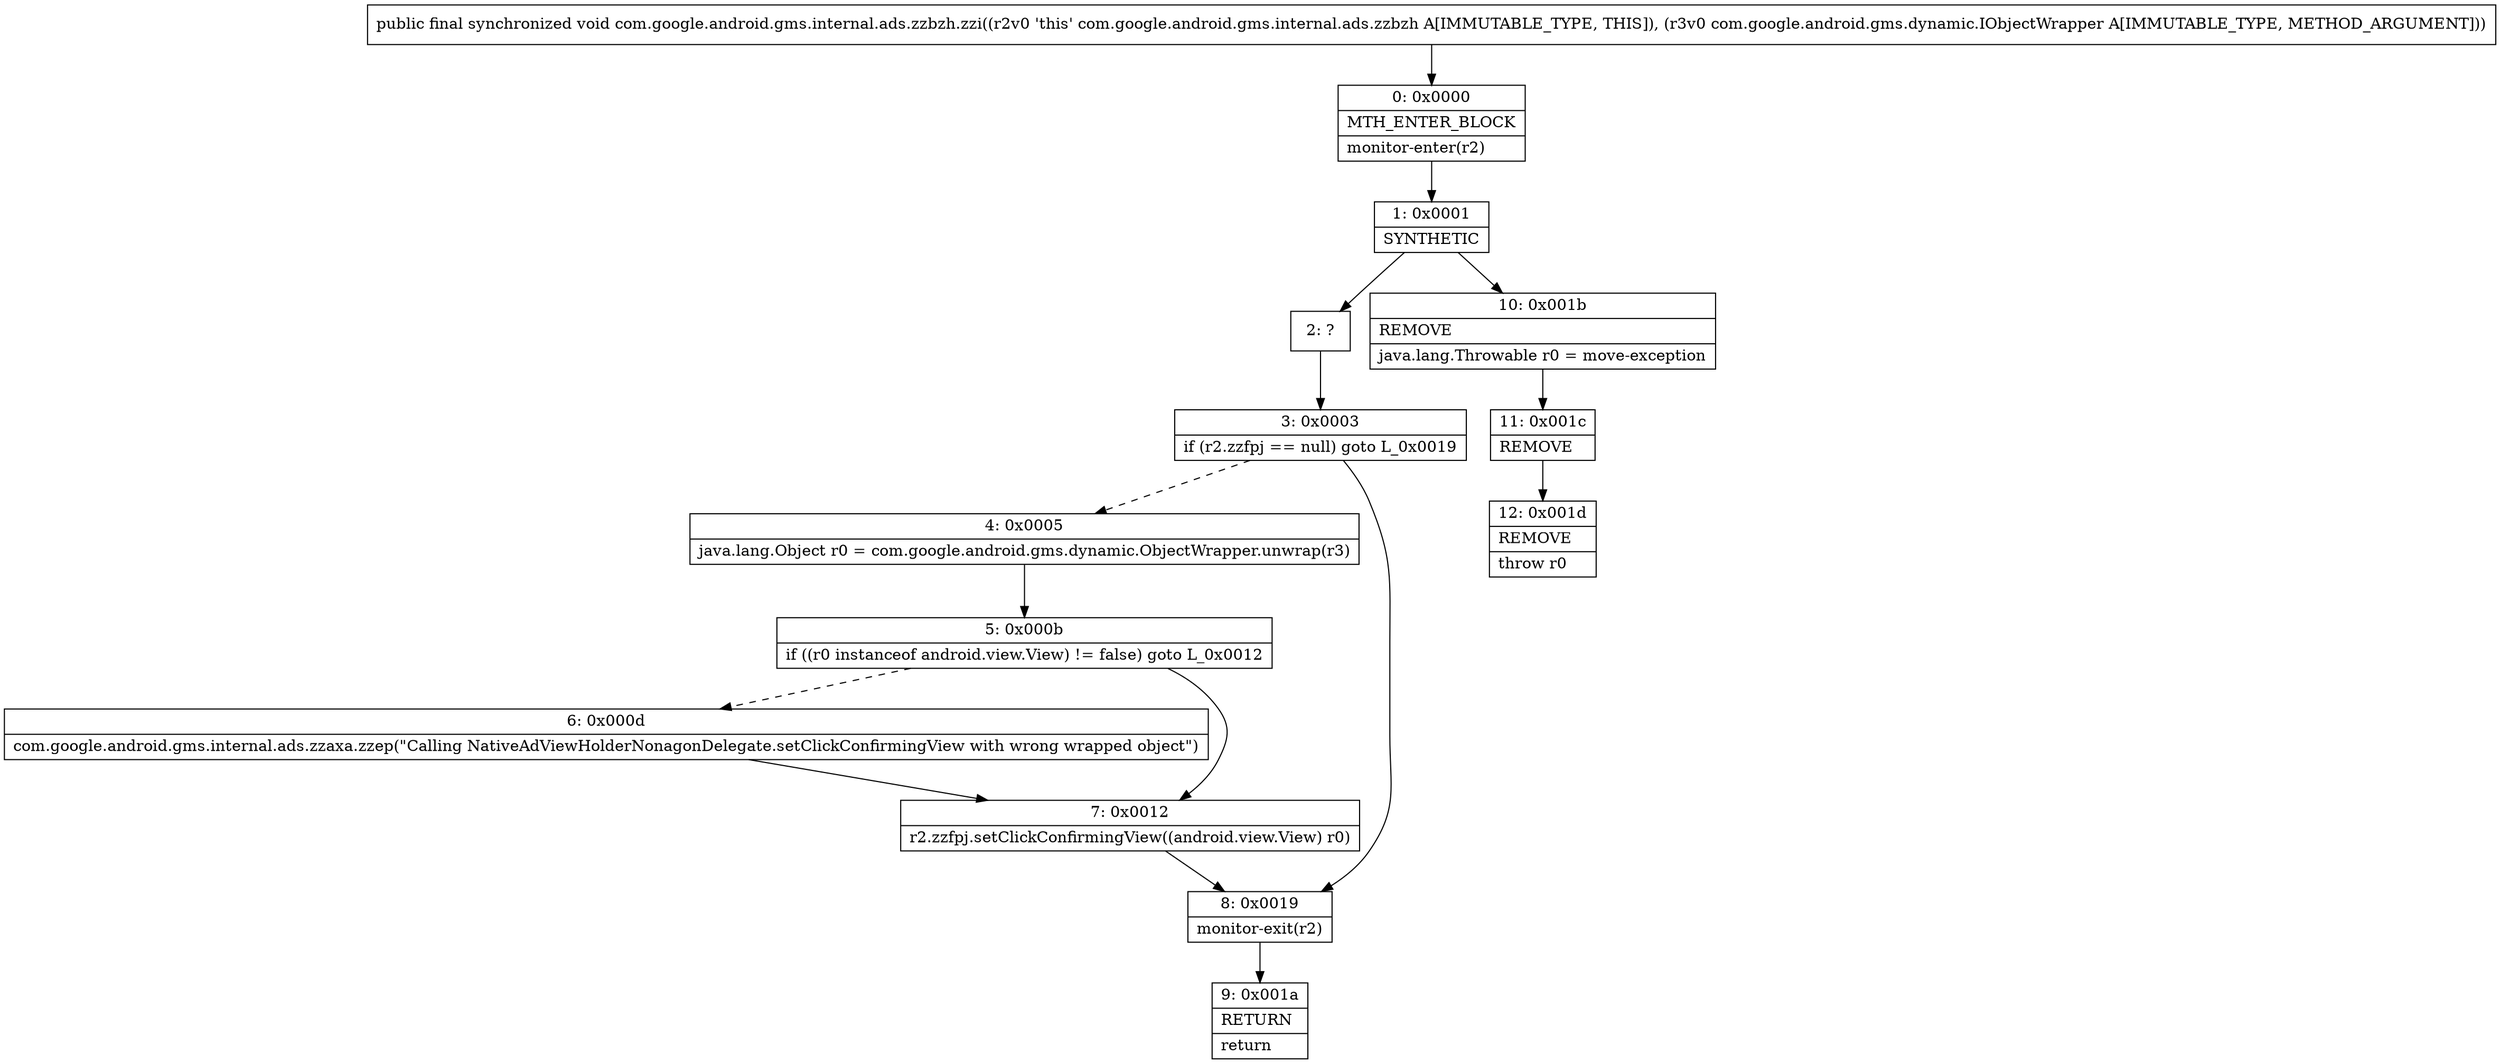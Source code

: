 digraph "CFG forcom.google.android.gms.internal.ads.zzbzh.zzi(Lcom\/google\/android\/gms\/dynamic\/IObjectWrapper;)V" {
Node_0 [shape=record,label="{0\:\ 0x0000|MTH_ENTER_BLOCK\l|monitor\-enter(r2)\l}"];
Node_1 [shape=record,label="{1\:\ 0x0001|SYNTHETIC\l}"];
Node_2 [shape=record,label="{2\:\ ?}"];
Node_3 [shape=record,label="{3\:\ 0x0003|if (r2.zzfpj == null) goto L_0x0019\l}"];
Node_4 [shape=record,label="{4\:\ 0x0005|java.lang.Object r0 = com.google.android.gms.dynamic.ObjectWrapper.unwrap(r3)\l}"];
Node_5 [shape=record,label="{5\:\ 0x000b|if ((r0 instanceof android.view.View) != false) goto L_0x0012\l}"];
Node_6 [shape=record,label="{6\:\ 0x000d|com.google.android.gms.internal.ads.zzaxa.zzep(\"Calling NativeAdViewHolderNonagonDelegate.setClickConfirmingView with wrong wrapped object\")\l}"];
Node_7 [shape=record,label="{7\:\ 0x0012|r2.zzfpj.setClickConfirmingView((android.view.View) r0)\l}"];
Node_8 [shape=record,label="{8\:\ 0x0019|monitor\-exit(r2)\l}"];
Node_9 [shape=record,label="{9\:\ 0x001a|RETURN\l|return\l}"];
Node_10 [shape=record,label="{10\:\ 0x001b|REMOVE\l|java.lang.Throwable r0 = move\-exception\l}"];
Node_11 [shape=record,label="{11\:\ 0x001c|REMOVE\l}"];
Node_12 [shape=record,label="{12\:\ 0x001d|REMOVE\l|throw r0\l}"];
MethodNode[shape=record,label="{public final synchronized void com.google.android.gms.internal.ads.zzbzh.zzi((r2v0 'this' com.google.android.gms.internal.ads.zzbzh A[IMMUTABLE_TYPE, THIS]), (r3v0 com.google.android.gms.dynamic.IObjectWrapper A[IMMUTABLE_TYPE, METHOD_ARGUMENT])) }"];
MethodNode -> Node_0;
Node_0 -> Node_1;
Node_1 -> Node_2;
Node_1 -> Node_10;
Node_2 -> Node_3;
Node_3 -> Node_4[style=dashed];
Node_3 -> Node_8;
Node_4 -> Node_5;
Node_5 -> Node_6[style=dashed];
Node_5 -> Node_7;
Node_6 -> Node_7;
Node_7 -> Node_8;
Node_8 -> Node_9;
Node_10 -> Node_11;
Node_11 -> Node_12;
}

